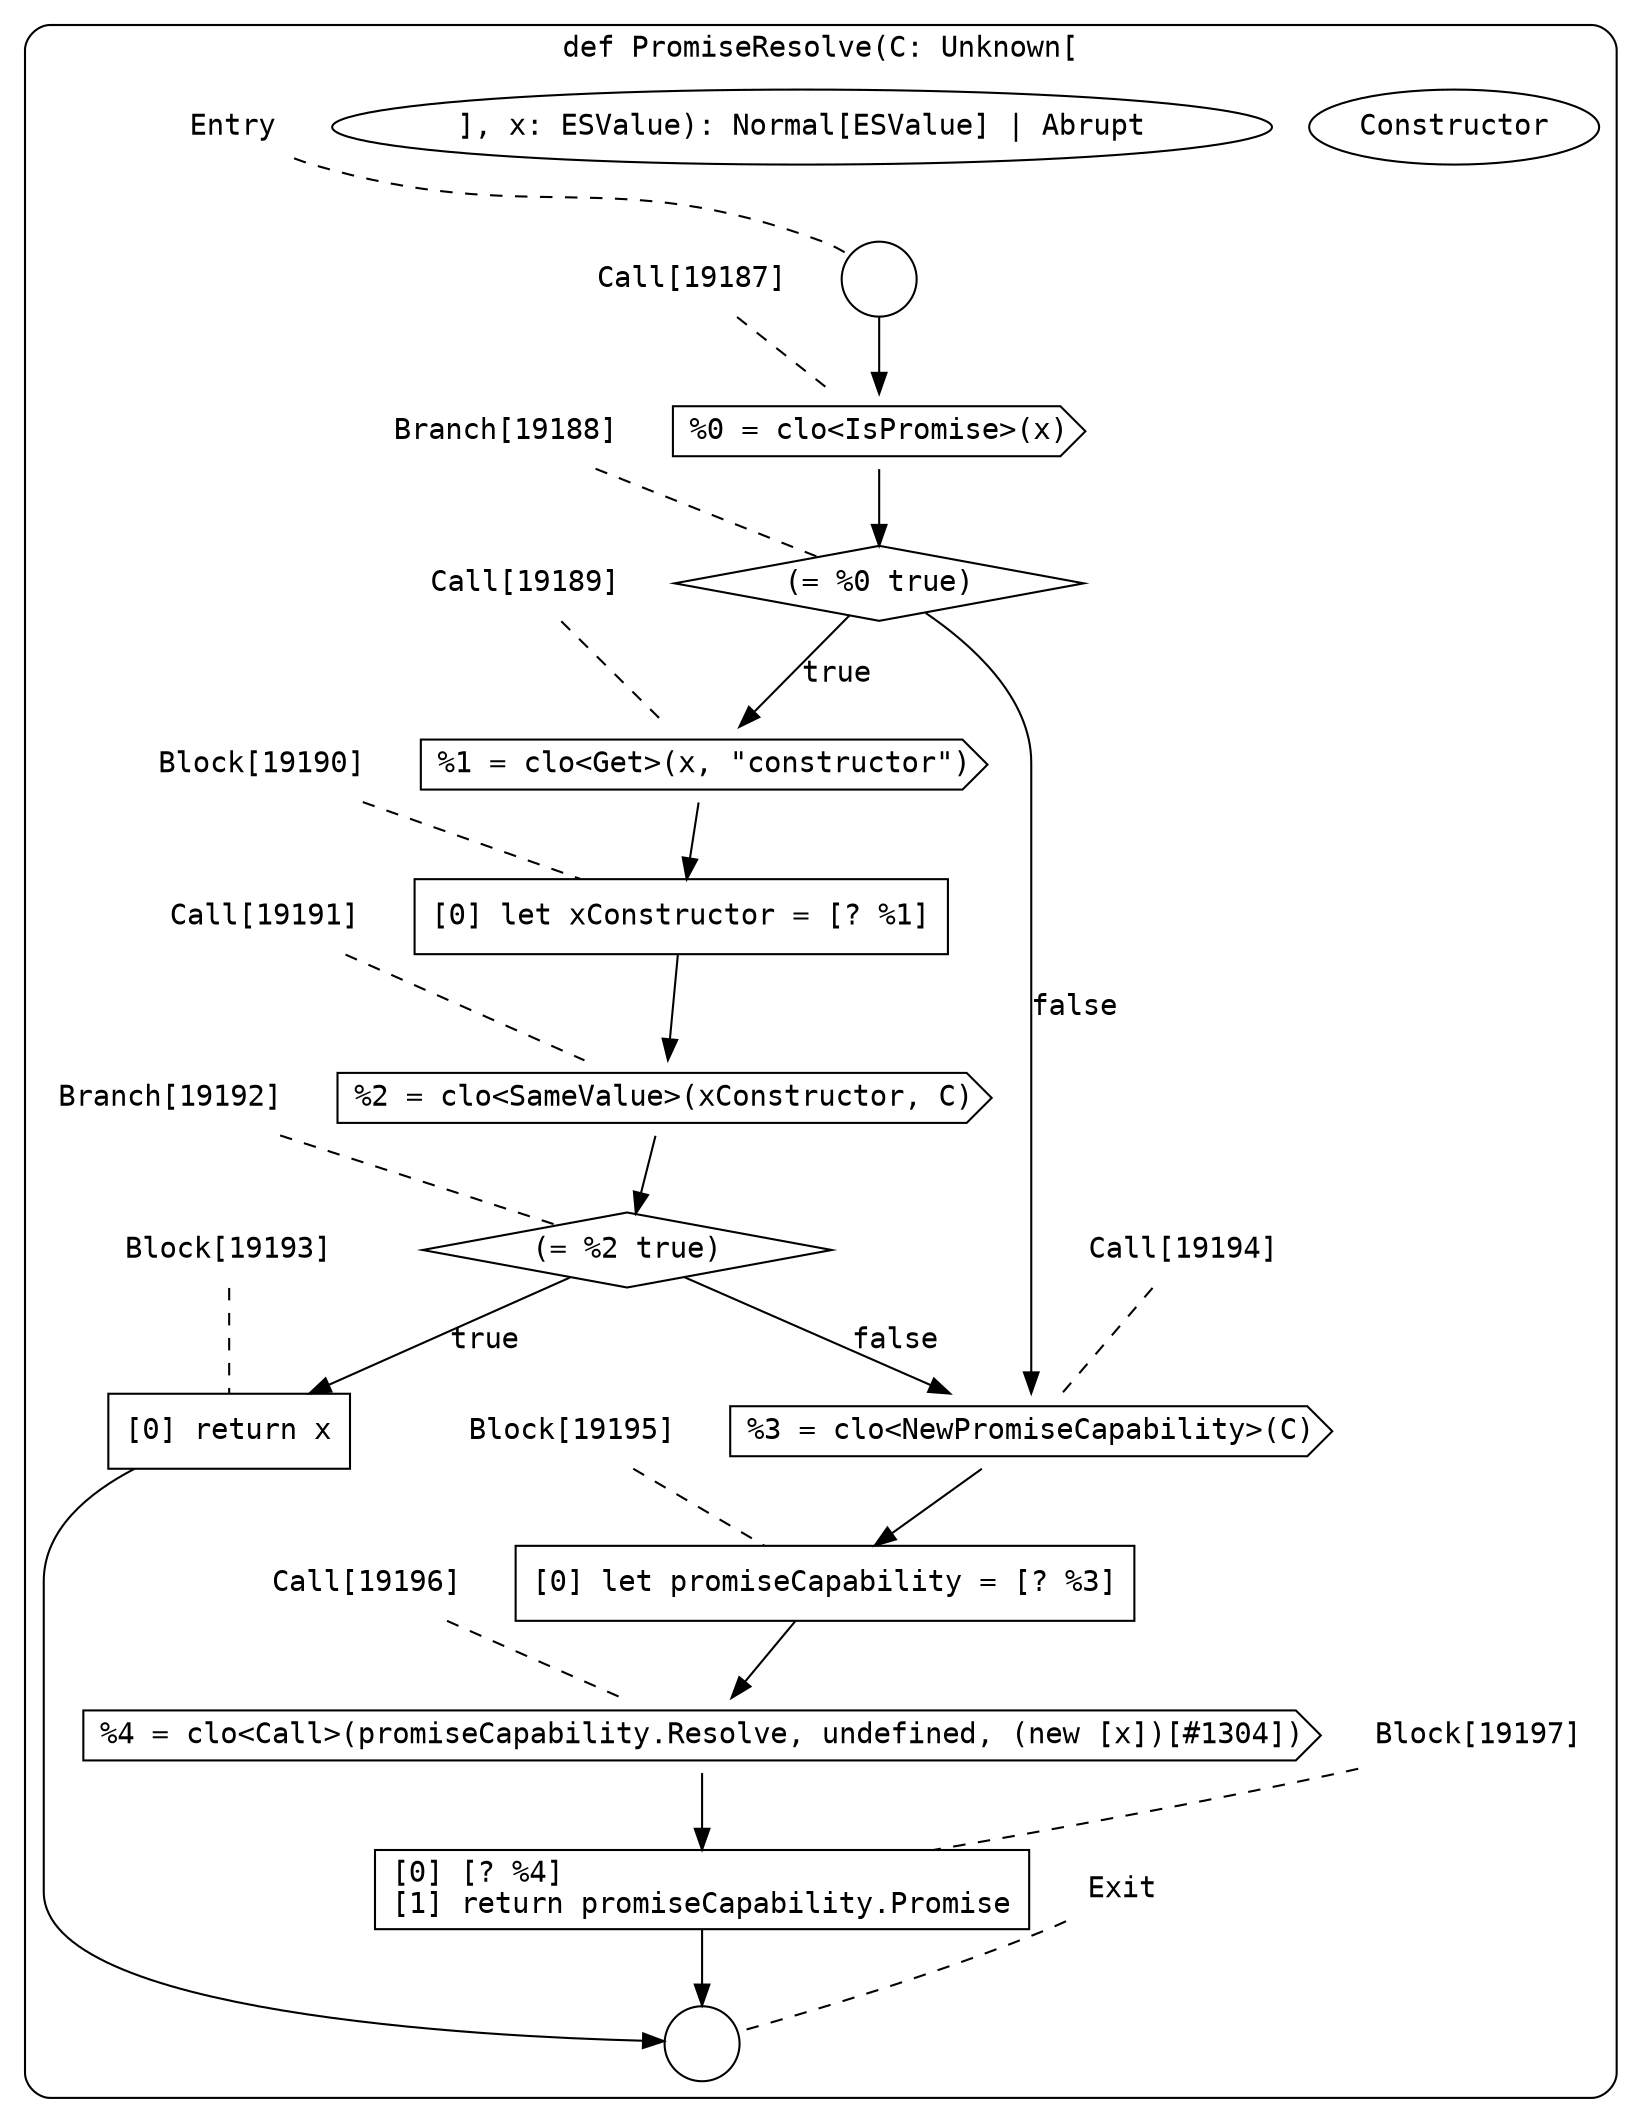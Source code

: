 digraph {
  graph [fontname = "Consolas"]
  node [fontname = "Consolas"]
  edge [fontname = "Consolas"]
  subgraph cluster2596 {
    label = "def PromiseResolve(C: Unknown["Constructor"], x: ESValue): Normal[ESValue] | Abrupt"
    style = rounded
    cluster2596_entry_name [shape=none, label=<<font color="black">Entry</font>>]
    cluster2596_entry_name -> cluster2596_entry [arrowhead=none, color="black", style=dashed]
    cluster2596_entry [shape=circle label=" " color="black" fillcolor="white" style=filled]
    cluster2596_entry -> node19187 [color="black"]
    cluster2596_exit_name [shape=none, label=<<font color="black">Exit</font>>]
    cluster2596_exit_name -> cluster2596_exit [arrowhead=none, color="black", style=dashed]
    cluster2596_exit [shape=circle label=" " color="black" fillcolor="white" style=filled]
    node19187_name [shape=none, label=<<font color="black">Call[19187]</font>>]
    node19187_name -> node19187 [arrowhead=none, color="black", style=dashed]
    node19187 [shape=cds, label=<<font color="black">%0 = clo&lt;IsPromise&gt;(x)</font>> color="black" fillcolor="white", style=filled]
    node19187 -> node19188 [color="black"]
    node19188_name [shape=none, label=<<font color="black">Branch[19188]</font>>]
    node19188_name -> node19188 [arrowhead=none, color="black", style=dashed]
    node19188 [shape=diamond, label=<<font color="black">(= %0 true)</font>> color="black" fillcolor="white", style=filled]
    node19188 -> node19189 [label=<<font color="black">true</font>> color="black"]
    node19188 -> node19194 [label=<<font color="black">false</font>> color="black"]
    node19189_name [shape=none, label=<<font color="black">Call[19189]</font>>]
    node19189_name -> node19189 [arrowhead=none, color="black", style=dashed]
    node19189 [shape=cds, label=<<font color="black">%1 = clo&lt;Get&gt;(x, &quot;constructor&quot;)</font>> color="black" fillcolor="white", style=filled]
    node19189 -> node19190 [color="black"]
    node19194_name [shape=none, label=<<font color="black">Call[19194]</font>>]
    node19194_name -> node19194 [arrowhead=none, color="black", style=dashed]
    node19194 [shape=cds, label=<<font color="black">%3 = clo&lt;NewPromiseCapability&gt;(C)</font>> color="black" fillcolor="white", style=filled]
    node19194 -> node19195 [color="black"]
    node19190_name [shape=none, label=<<font color="black">Block[19190]</font>>]
    node19190_name -> node19190 [arrowhead=none, color="black", style=dashed]
    node19190 [shape=box, label=<<font color="black">[0] let xConstructor = [? %1]<BR ALIGN="LEFT"/></font>> color="black" fillcolor="white", style=filled]
    node19190 -> node19191 [color="black"]
    node19195_name [shape=none, label=<<font color="black">Block[19195]</font>>]
    node19195_name -> node19195 [arrowhead=none, color="black", style=dashed]
    node19195 [shape=box, label=<<font color="black">[0] let promiseCapability = [? %3]<BR ALIGN="LEFT"/></font>> color="black" fillcolor="white", style=filled]
    node19195 -> node19196 [color="black"]
    node19191_name [shape=none, label=<<font color="black">Call[19191]</font>>]
    node19191_name -> node19191 [arrowhead=none, color="black", style=dashed]
    node19191 [shape=cds, label=<<font color="black">%2 = clo&lt;SameValue&gt;(xConstructor, C)</font>> color="black" fillcolor="white", style=filled]
    node19191 -> node19192 [color="black"]
    node19196_name [shape=none, label=<<font color="black">Call[19196]</font>>]
    node19196_name -> node19196 [arrowhead=none, color="black", style=dashed]
    node19196 [shape=cds, label=<<font color="black">%4 = clo&lt;Call&gt;(promiseCapability.Resolve, undefined, (new [x])[#1304])</font>> color="black" fillcolor="white", style=filled]
    node19196 -> node19197 [color="black"]
    node19192_name [shape=none, label=<<font color="black">Branch[19192]</font>>]
    node19192_name -> node19192 [arrowhead=none, color="black", style=dashed]
    node19192 [shape=diamond, label=<<font color="black">(= %2 true)</font>> color="black" fillcolor="white", style=filled]
    node19192 -> node19193 [label=<<font color="black">true</font>> color="black"]
    node19192 -> node19194 [label=<<font color="black">false</font>> color="black"]
    node19197_name [shape=none, label=<<font color="black">Block[19197]</font>>]
    node19197_name -> node19197 [arrowhead=none, color="black", style=dashed]
    node19197 [shape=box, label=<<font color="black">[0] [? %4]<BR ALIGN="LEFT"/>[1] return promiseCapability.Promise<BR ALIGN="LEFT"/></font>> color="black" fillcolor="white", style=filled]
    node19197 -> cluster2596_exit [color="black"]
    node19193_name [shape=none, label=<<font color="black">Block[19193]</font>>]
    node19193_name -> node19193 [arrowhead=none, color="black", style=dashed]
    node19193 [shape=box, label=<<font color="black">[0] return x<BR ALIGN="LEFT"/></font>> color="black" fillcolor="white", style=filled]
    node19193 -> cluster2596_exit [color="black"]
  }
}